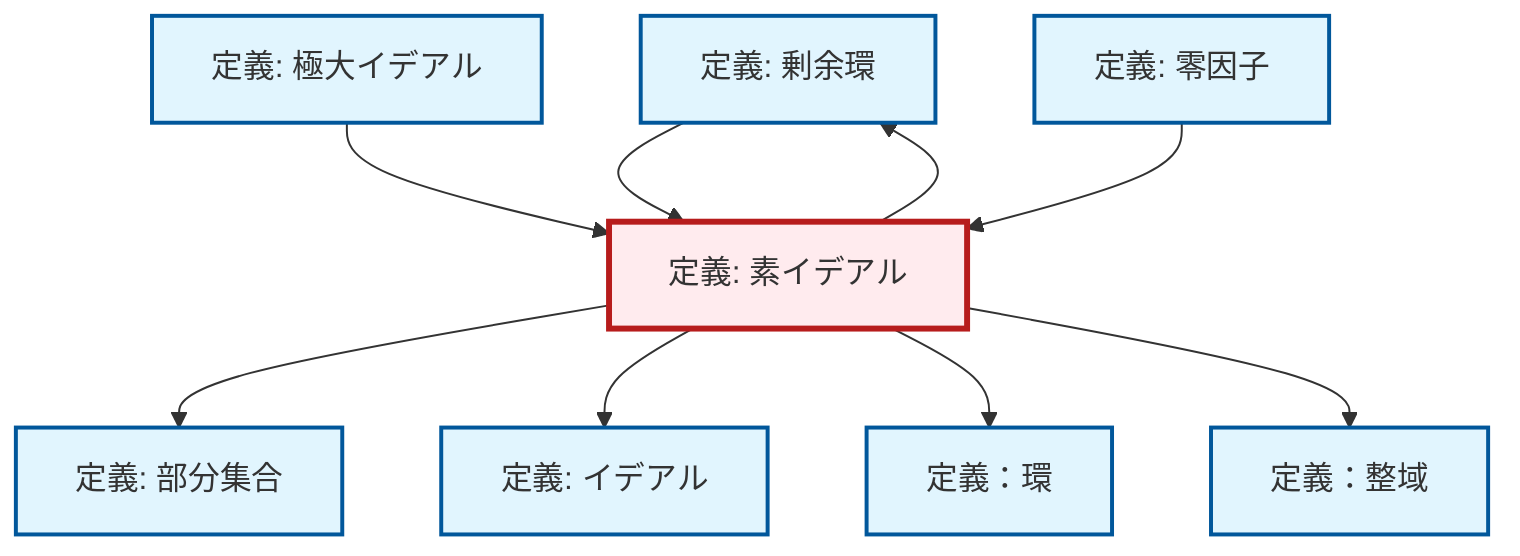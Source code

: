 graph TD
    classDef definition fill:#e1f5fe,stroke:#01579b,stroke-width:2px
    classDef theorem fill:#f3e5f5,stroke:#4a148c,stroke-width:2px
    classDef axiom fill:#fff3e0,stroke:#e65100,stroke-width:2px
    classDef example fill:#e8f5e9,stroke:#1b5e20,stroke-width:2px
    classDef current fill:#ffebee,stroke:#b71c1c,stroke-width:3px
    def-quotient-ring["定義: 剰余環"]:::definition
    def-zero-divisor["定義: 零因子"]:::definition
    def-integral-domain["定義：整域"]:::definition
    def-ideal["定義: イデアル"]:::definition
    def-subset["定義: 部分集合"]:::definition
    def-maximal-ideal["定義: 極大イデアル"]:::definition
    def-prime-ideal["定義: 素イデアル"]:::definition
    def-ring["定義：環"]:::definition
    def-prime-ideal --> def-subset
    def-prime-ideal --> def-ideal
    def-quotient-ring --> def-prime-ideal
    def-maximal-ideal --> def-prime-ideal
    def-zero-divisor --> def-prime-ideal
    def-prime-ideal --> def-quotient-ring
    def-prime-ideal --> def-ring
    def-prime-ideal --> def-integral-domain
    class def-prime-ideal current